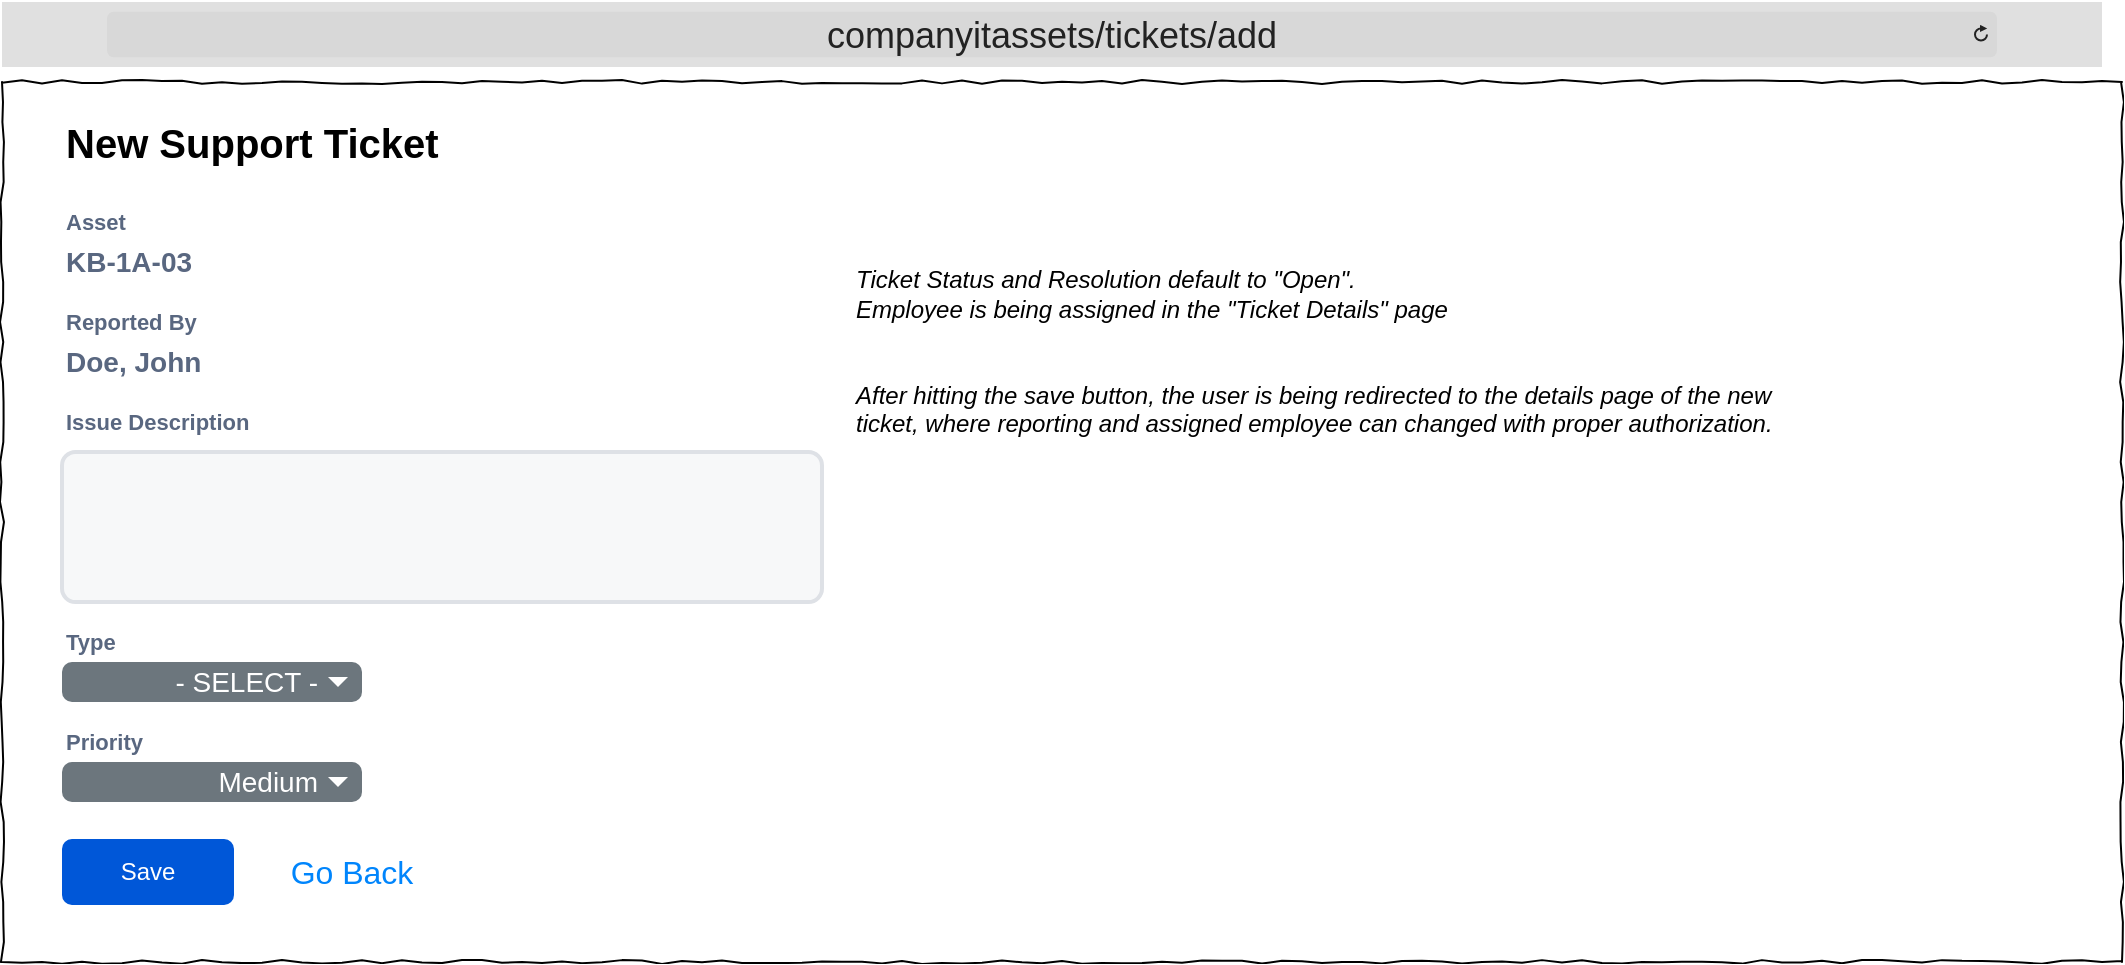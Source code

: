 <mxfile version="26.0.11">
  <diagram name="Page-1" id="03018318-947c-dd8e-b7a3-06fadd420f32">
    <mxGraphModel dx="3354" dy="1258" grid="1" gridSize="10" guides="1" tooltips="1" connect="1" arrows="1" fold="1" page="1" pageScale="1" pageWidth="1100" pageHeight="850" background="none" math="0" shadow="0">
      <root>
        <mxCell id="0" />
        <mxCell id="1" parent="0" />
        <mxCell id="677b7b8949515195-1" value="" style="whiteSpace=wrap;html=1;rounded=0;shadow=0;labelBackgroundColor=none;strokeColor=#000000;strokeWidth=1;fillColor=none;fontFamily=Verdana;fontSize=12;fontColor=#000000;align=center;comic=1;" parent="1" vertex="1">
          <mxGeometry x="20" y="40" width="1060" height="440" as="geometry" />
        </mxCell>
        <mxCell id="q4BZEvWAXVgxHDnkbYNj-131" value="Save" style="rounded=1;fillColor=#0057D8;strokeColor=none;html=1;whiteSpace=wrap;fontColor=#ffffff;align=center;verticalAlign=middle;fontStyle=0;fontSize=12;sketch=0;" parent="1" vertex="1">
          <mxGeometry x="50" y="418.5" width="86" height="33" as="geometry" />
        </mxCell>
        <mxCell id="zX-MKMj06BqSPDNbv460-1" value="&lt;font style=&quot;font-size: 18px;&quot;&gt;companyitassets/tickets/add&lt;/font&gt;" style="html=1;strokeWidth=1;shadow=0;dashed=0;shape=mxgraph.ios7ui.url;fillColor=#e0e0e0;strokeColor=#c0c0c0;buttonText=;strokeColor2=#222222;fontColor=#222222;fontSize=8;spacingTop=2;align=center;whiteSpace=wrap;" parent="1" vertex="1">
          <mxGeometry x="20" width="1050" height="32.5" as="geometry" />
        </mxCell>
        <mxCell id="qXXK7IakLX90gNUS_IdI-1" value="&lt;font style=&quot;font-size: 20px;&quot;&gt;New Support Ticket&lt;/font&gt;" style="text;strokeColor=none;fillColor=none;html=1;fontSize=24;fontStyle=1;verticalAlign=middle;align=left;" parent="1" vertex="1">
          <mxGeometry x="50" y="50" width="160" height="40" as="geometry" />
        </mxCell>
        <mxCell id="qXXK7IakLX90gNUS_IdI-18" value="Go Back" style="html=1;shadow=0;dashed=0;shape=mxgraph.bootstrap.rrect;rSize=5;strokeColor=none;strokeWidth=1;fillColor=none;fontColor=#0085FC;whiteSpace=wrap;align=center;verticalAlign=middle;spacingLeft=0;fontStyle=0;fontSize=16;spacing=5;" parent="1" vertex="1">
          <mxGeometry x="160" y="415" width="70" height="40" as="geometry" />
        </mxCell>
        <mxCell id="UMHAYtXmoPYH3CVEdlvB-10" value="Asset" style="fillColor=none;strokeColor=none;html=1;fontSize=11;fontStyle=0;align=left;fontColor=#596780;fontStyle=1;fontSize=11" parent="1" vertex="1">
          <mxGeometry x="50" y="100" width="240" height="20" as="geometry" />
        </mxCell>
        <mxCell id="NlCQKjgv_-PUSfm08U4q-4" value="Issue Description" style="fillColor=none;strokeColor=none;html=1;fontSize=11;fontStyle=0;align=left;fontColor=#596780;fontStyle=1;fontSize=11" parent="1" vertex="1">
          <mxGeometry x="50" y="200" width="240" height="20" as="geometry" />
        </mxCell>
        <mxCell id="NlCQKjgv_-PUSfm08U4q-5" value="" style="rounded=1;arcSize=9;fillColor=#F7F8F9;align=left;spacingLeft=5;strokeColor=#DEE1E6;html=1;strokeWidth=2;fontSize=12" parent="1" vertex="1">
          <mxGeometry x="50" y="225" width="380" height="75" as="geometry" />
        </mxCell>
        <mxCell id="Ip_tYvVmvSh2V3OITDLg-3" value="&lt;div&gt;&lt;i style=&quot;background-color: transparent; color: light-dark(rgb(0, 0, 0), rgb(125, 125, 125));&quot;&gt;Ticket Status and Resolution default to &quot;Open&quot;.&lt;/i&gt;&lt;/div&gt;&lt;div&gt;&lt;i&gt;Employee is being assigned in the &quot;Ticket Details&quot; page&lt;/i&gt;&lt;/div&gt;&lt;div&gt;&lt;i&gt;&lt;br&gt;&lt;/i&gt;&lt;/div&gt;&lt;div&gt;&lt;i&gt;&lt;br&gt;&lt;/i&gt;&lt;div&gt;&lt;i&gt;After hitting the save button, the user is being redirected to the details page of the new ticket, where reporting and assigned employee can changed with proper authorization.&lt;/i&gt;&lt;/div&gt;&lt;/div&gt;" style="text;html=1;strokeColor=none;fillColor=none;align=left;verticalAlign=middle;whiteSpace=wrap;rounded=0;fontColor=light-dark(#000000,#7D7D7D);" parent="1" vertex="1">
          <mxGeometry x="445" y="60" width="465" height="230" as="geometry" />
        </mxCell>
        <mxCell id="cSgQR-eTxWQ3jAPfoU1n-1" value="&lt;font style=&quot;font-size: 14px;&quot;&gt;KB-1A-03&lt;/font&gt;" style="fillColor=none;strokeColor=none;html=1;fontSize=11;fontStyle=0;align=left;fontColor=#596780;fontStyle=1;fontSize=11" parent="1" vertex="1">
          <mxGeometry x="50" y="120" width="240" height="20" as="geometry" />
        </mxCell>
        <mxCell id="cSgQR-eTxWQ3jAPfoU1n-2" value="Type" style="fillColor=none;strokeColor=none;html=1;fontSize=11;fontStyle=0;align=left;fontColor=#596780;fontStyle=1;fontSize=11" parent="1" vertex="1">
          <mxGeometry x="50" y="310" width="240" height="20" as="geometry" />
        </mxCell>
        <mxCell id="cSgQR-eTxWQ3jAPfoU1n-3" value="- SELECT -" style="html=1;shadow=0;dashed=0;shape=mxgraph.bootstrap.rrect;rSize=5;strokeColor=none;strokeWidth=1;fillColor=#6C767D;fontColor=#ffffff;whiteSpace=wrap;align=right;verticalAlign=middle;fontStyle=0;fontSize=14;spacingRight=20;" parent="1" vertex="1">
          <mxGeometry x="50" y="330" width="150" height="20" as="geometry" />
        </mxCell>
        <mxCell id="cSgQR-eTxWQ3jAPfoU1n-4" value="" style="shape=triangle;direction=south;fillColor=#ffffff;strokeColor=none;perimeter=none;" parent="cSgQR-eTxWQ3jAPfoU1n-3" vertex="1">
          <mxGeometry x="1" y="0.5" width="10" height="5" relative="1" as="geometry">
            <mxPoint x="-17" y="-2.5" as="offset" />
          </mxGeometry>
        </mxCell>
        <mxCell id="cSgQR-eTxWQ3jAPfoU1n-5" value="Priority" style="fillColor=none;strokeColor=none;html=1;fontSize=11;fontStyle=0;align=left;fontColor=#596780;fontStyle=1;fontSize=11" parent="1" vertex="1">
          <mxGeometry x="50" y="360" width="240" height="20" as="geometry" />
        </mxCell>
        <mxCell id="cSgQR-eTxWQ3jAPfoU1n-6" value="Medium" style="html=1;shadow=0;dashed=0;shape=mxgraph.bootstrap.rrect;rSize=5;strokeColor=none;strokeWidth=1;fillColor=#6C767D;fontColor=#ffffff;whiteSpace=wrap;align=right;verticalAlign=middle;fontStyle=0;fontSize=14;spacingRight=20;" parent="1" vertex="1">
          <mxGeometry x="50" y="380" width="150" height="20" as="geometry" />
        </mxCell>
        <mxCell id="cSgQR-eTxWQ3jAPfoU1n-7" value="" style="shape=triangle;direction=south;fillColor=#ffffff;strokeColor=none;perimeter=none;" parent="cSgQR-eTxWQ3jAPfoU1n-6" vertex="1">
          <mxGeometry x="1" y="0.5" width="10" height="5" relative="1" as="geometry">
            <mxPoint x="-17" y="-2.5" as="offset" />
          </mxGeometry>
        </mxCell>
        <mxCell id="9zAjhSaY1-YNQzz4On7E-1" value="Reported By" style="fillColor=none;strokeColor=none;html=1;fontSize=11;fontStyle=0;align=left;fontColor=#596780;fontStyle=1;fontSize=11" vertex="1" parent="1">
          <mxGeometry x="50" y="150" width="240" height="20" as="geometry" />
        </mxCell>
        <mxCell id="9zAjhSaY1-YNQzz4On7E-2" value="&lt;font style=&quot;font-size: 14px;&quot;&gt;Doe, John&lt;/font&gt;" style="fillColor=none;strokeColor=none;html=1;fontSize=11;fontStyle=0;align=left;fontColor=#596780;fontStyle=1;fontSize=11" vertex="1" parent="1">
          <mxGeometry x="50" y="170" width="240" height="20" as="geometry" />
        </mxCell>
      </root>
    </mxGraphModel>
  </diagram>
</mxfile>
